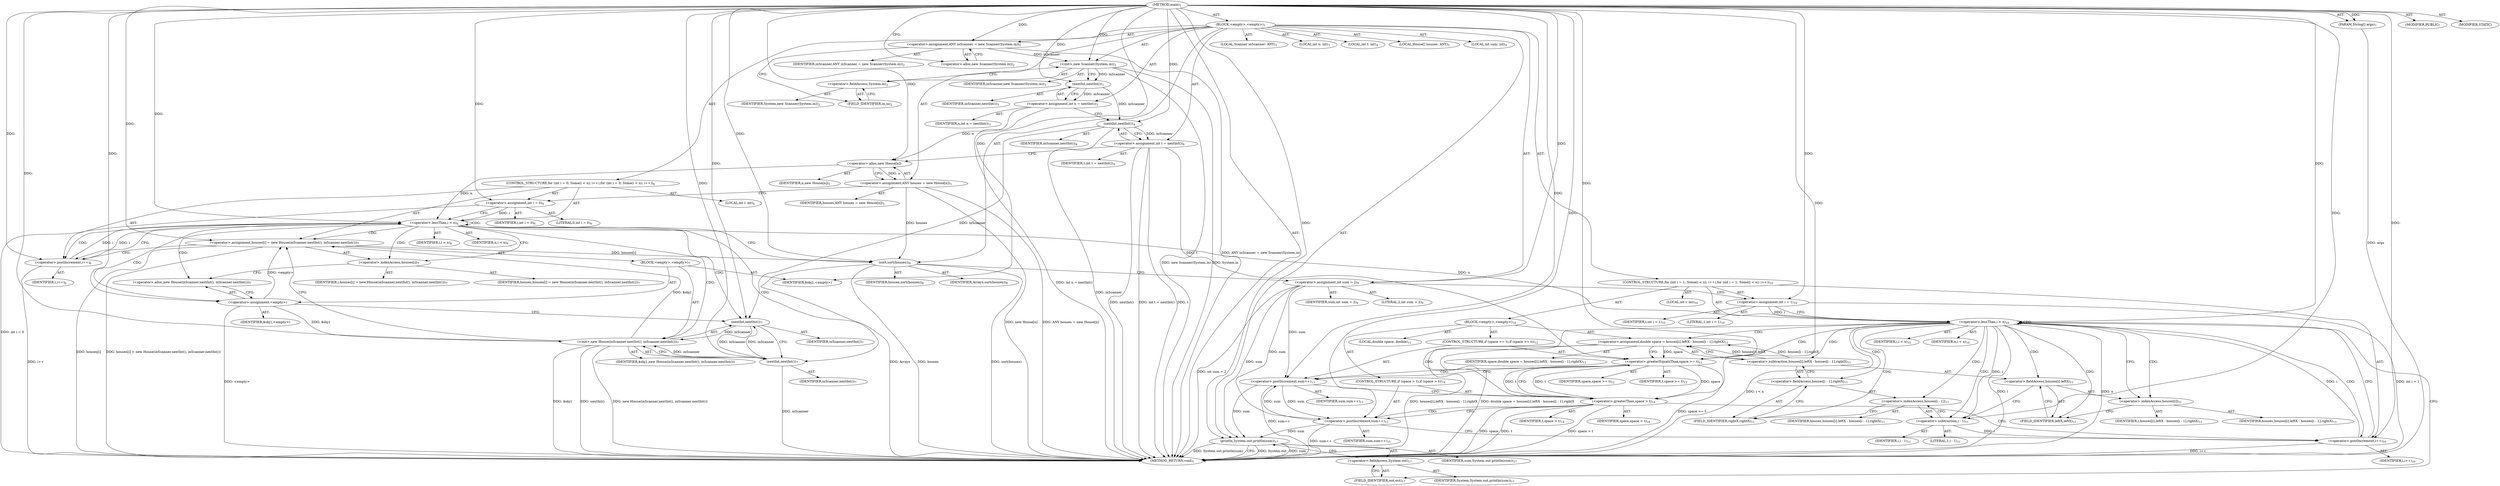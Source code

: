 digraph "main" {  
"19" [label = <(METHOD,main)<SUB>1</SUB>> ]
"20" [label = <(PARAM,String[] args)<SUB>1</SUB>> ]
"21" [label = <(BLOCK,&lt;empty&gt;,&lt;empty&gt;)<SUB>1</SUB>> ]
"4" [label = <(LOCAL,Scanner inScanner: ANY)<SUB>2</SUB>> ]
"22" [label = <(&lt;operator&gt;.assignment,ANY inScanner = new Scanner(System.in))<SUB>2</SUB>> ]
"23" [label = <(IDENTIFIER,inScanner,ANY inScanner = new Scanner(System.in))<SUB>2</SUB>> ]
"24" [label = <(&lt;operator&gt;.alloc,new Scanner(System.in))<SUB>2</SUB>> ]
"25" [label = <(&lt;init&gt;,new Scanner(System.in))<SUB>2</SUB>> ]
"3" [label = <(IDENTIFIER,inScanner,new Scanner(System.in))<SUB>2</SUB>> ]
"26" [label = <(&lt;operator&gt;.fieldAccess,System.in)<SUB>2</SUB>> ]
"27" [label = <(IDENTIFIER,System,new Scanner(System.in))<SUB>2</SUB>> ]
"28" [label = <(FIELD_IDENTIFIER,in,in)<SUB>2</SUB>> ]
"29" [label = <(LOCAL,int n: int)<SUB>3</SUB>> ]
"30" [label = <(&lt;operator&gt;.assignment,int n = nextInt())<SUB>3</SUB>> ]
"31" [label = <(IDENTIFIER,n,int n = nextInt())<SUB>3</SUB>> ]
"32" [label = <(nextInt,nextInt())<SUB>3</SUB>> ]
"33" [label = <(IDENTIFIER,inScanner,nextInt())<SUB>3</SUB>> ]
"34" [label = <(LOCAL,int t: int)<SUB>4</SUB>> ]
"35" [label = <(&lt;operator&gt;.assignment,int t = nextInt())<SUB>4</SUB>> ]
"36" [label = <(IDENTIFIER,t,int t = nextInt())<SUB>4</SUB>> ]
"37" [label = <(nextInt,nextInt())<SUB>4</SUB>> ]
"38" [label = <(IDENTIFIER,inScanner,nextInt())<SUB>4</SUB>> ]
"39" [label = <(LOCAL,House[] houses: ANY)<SUB>5</SUB>> ]
"40" [label = <(&lt;operator&gt;.assignment,ANY houses = new House[n])<SUB>5</SUB>> ]
"41" [label = <(IDENTIFIER,houses,ANY houses = new House[n])<SUB>5</SUB>> ]
"42" [label = <(&lt;operator&gt;.alloc,new House[n])> ]
"43" [label = <(IDENTIFIER,n,new House[n])<SUB>5</SUB>> ]
"44" [label = <(CONTROL_STRUCTURE,for (int i = 0; Some(i &lt; n); i++),for (int i = 0; Some(i &lt; n); i++))<SUB>6</SUB>> ]
"45" [label = <(LOCAL,int i: int)<SUB>6</SUB>> ]
"46" [label = <(&lt;operator&gt;.assignment,int i = 0)<SUB>6</SUB>> ]
"47" [label = <(IDENTIFIER,i,int i = 0)<SUB>6</SUB>> ]
"48" [label = <(LITERAL,0,int i = 0)<SUB>6</SUB>> ]
"49" [label = <(&lt;operator&gt;.lessThan,i &lt; n)<SUB>6</SUB>> ]
"50" [label = <(IDENTIFIER,i,i &lt; n)<SUB>6</SUB>> ]
"51" [label = <(IDENTIFIER,n,i &lt; n)<SUB>6</SUB>> ]
"52" [label = <(&lt;operator&gt;.postIncrement,i++)<SUB>6</SUB>> ]
"53" [label = <(IDENTIFIER,i,i++)<SUB>6</SUB>> ]
"54" [label = <(&lt;operator&gt;.assignment,houses[i] = new House(inScanner.nextInt(), inScanner.nextInt()))<SUB>7</SUB>> ]
"55" [label = <(&lt;operator&gt;.indexAccess,houses[i])<SUB>7</SUB>> ]
"56" [label = <(IDENTIFIER,houses,houses[i] = new House(inScanner.nextInt(), inScanner.nextInt()))<SUB>7</SUB>> ]
"57" [label = <(IDENTIFIER,i,houses[i] = new House(inScanner.nextInt(), inScanner.nextInt()))<SUB>7</SUB>> ]
"58" [label = <(BLOCK,&lt;empty&gt;,&lt;empty&gt;)<SUB>7</SUB>> ]
"59" [label = <(&lt;operator&gt;.assignment,&lt;empty&gt;)> ]
"60" [label = <(IDENTIFIER,$obj1,&lt;empty&gt;)> ]
"61" [label = <(&lt;operator&gt;.alloc,new House(inScanner.nextInt(), inScanner.nextInt()))<SUB>7</SUB>> ]
"62" [label = <(&lt;init&gt;,new House(inScanner.nextInt(), inScanner.nextInt()))<SUB>7</SUB>> ]
"63" [label = <(IDENTIFIER,$obj1,new House(inScanner.nextInt(), inScanner.nextInt()))> ]
"64" [label = <(nextInt,nextInt())<SUB>7</SUB>> ]
"65" [label = <(IDENTIFIER,inScanner,nextInt())<SUB>7</SUB>> ]
"66" [label = <(nextInt,nextInt())<SUB>7</SUB>> ]
"67" [label = <(IDENTIFIER,inScanner,nextInt())<SUB>7</SUB>> ]
"68" [label = <(IDENTIFIER,$obj1,&lt;empty&gt;)> ]
"69" [label = <(sort,sort(houses))<SUB>8</SUB>> ]
"70" [label = <(IDENTIFIER,Arrays,sort(houses))<SUB>8</SUB>> ]
"71" [label = <(IDENTIFIER,houses,sort(houses))<SUB>8</SUB>> ]
"72" [label = <(LOCAL,int sum: int)<SUB>9</SUB>> ]
"73" [label = <(&lt;operator&gt;.assignment,int sum = 2)<SUB>9</SUB>> ]
"74" [label = <(IDENTIFIER,sum,int sum = 2)<SUB>9</SUB>> ]
"75" [label = <(LITERAL,2,int sum = 2)<SUB>9</SUB>> ]
"76" [label = <(CONTROL_STRUCTURE,for (int i = 1; Some(i &lt; n); i++),for (int i = 1; Some(i &lt; n); i++))<SUB>10</SUB>> ]
"77" [label = <(LOCAL,int i: int)<SUB>10</SUB>> ]
"78" [label = <(&lt;operator&gt;.assignment,int i = 1)<SUB>10</SUB>> ]
"79" [label = <(IDENTIFIER,i,int i = 1)<SUB>10</SUB>> ]
"80" [label = <(LITERAL,1,int i = 1)<SUB>10</SUB>> ]
"81" [label = <(&lt;operator&gt;.lessThan,i &lt; n)<SUB>10</SUB>> ]
"82" [label = <(IDENTIFIER,i,i &lt; n)<SUB>10</SUB>> ]
"83" [label = <(IDENTIFIER,n,i &lt; n)<SUB>10</SUB>> ]
"84" [label = <(&lt;operator&gt;.postIncrement,i++)<SUB>10</SUB>> ]
"85" [label = <(IDENTIFIER,i,i++)<SUB>10</SUB>> ]
"86" [label = <(BLOCK,&lt;empty&gt;,&lt;empty&gt;)<SUB>10</SUB>> ]
"87" [label = <(LOCAL,double space: double)<SUB>11</SUB>> ]
"88" [label = <(&lt;operator&gt;.assignment,double space = houses[i].leftX - houses[i - 1].rightX)<SUB>11</SUB>> ]
"89" [label = <(IDENTIFIER,space,double space = houses[i].leftX - houses[i - 1].rightX)<SUB>11</SUB>> ]
"90" [label = <(&lt;operator&gt;.subtraction,houses[i].leftX - houses[i - 1].rightX)<SUB>11</SUB>> ]
"91" [label = <(&lt;operator&gt;.fieldAccess,houses[i].leftX)<SUB>11</SUB>> ]
"92" [label = <(&lt;operator&gt;.indexAccess,houses[i])<SUB>11</SUB>> ]
"93" [label = <(IDENTIFIER,houses,houses[i].leftX - houses[i - 1].rightX)<SUB>11</SUB>> ]
"94" [label = <(IDENTIFIER,i,houses[i].leftX - houses[i - 1].rightX)<SUB>11</SUB>> ]
"95" [label = <(FIELD_IDENTIFIER,leftX,leftX)<SUB>11</SUB>> ]
"96" [label = <(&lt;operator&gt;.fieldAccess,houses[i - 1].rightX)<SUB>11</SUB>> ]
"97" [label = <(&lt;operator&gt;.indexAccess,houses[i - 1])<SUB>11</SUB>> ]
"98" [label = <(IDENTIFIER,houses,houses[i].leftX - houses[i - 1].rightX)<SUB>11</SUB>> ]
"99" [label = <(&lt;operator&gt;.subtraction,i - 1)<SUB>11</SUB>> ]
"100" [label = <(IDENTIFIER,i,i - 1)<SUB>11</SUB>> ]
"101" [label = <(LITERAL,1,i - 1)<SUB>11</SUB>> ]
"102" [label = <(FIELD_IDENTIFIER,rightX,rightX)<SUB>11</SUB>> ]
"103" [label = <(CONTROL_STRUCTURE,if (space &gt;= t),if (space &gt;= t))<SUB>12</SUB>> ]
"104" [label = <(&lt;operator&gt;.greaterEqualsThan,space &gt;= t)<SUB>12</SUB>> ]
"105" [label = <(IDENTIFIER,space,space &gt;= t)<SUB>12</SUB>> ]
"106" [label = <(IDENTIFIER,t,space &gt;= t)<SUB>12</SUB>> ]
"107" [label = <(&lt;operator&gt;.postIncrement,sum++)<SUB>13</SUB>> ]
"108" [label = <(IDENTIFIER,sum,sum++)<SUB>13</SUB>> ]
"109" [label = <(CONTROL_STRUCTURE,if (space &gt; t),if (space &gt; t))<SUB>14</SUB>> ]
"110" [label = <(&lt;operator&gt;.greaterThan,space &gt; t)<SUB>14</SUB>> ]
"111" [label = <(IDENTIFIER,space,space &gt; t)<SUB>14</SUB>> ]
"112" [label = <(IDENTIFIER,t,space &gt; t)<SUB>14</SUB>> ]
"113" [label = <(&lt;operator&gt;.postIncrement,sum++)<SUB>15</SUB>> ]
"114" [label = <(IDENTIFIER,sum,sum++)<SUB>15</SUB>> ]
"115" [label = <(println,System.out.println(sum))<SUB>17</SUB>> ]
"116" [label = <(&lt;operator&gt;.fieldAccess,System.out)<SUB>17</SUB>> ]
"117" [label = <(IDENTIFIER,System,System.out.println(sum))<SUB>17</SUB>> ]
"118" [label = <(FIELD_IDENTIFIER,out,out)<SUB>17</SUB>> ]
"119" [label = <(IDENTIFIER,sum,System.out.println(sum))<SUB>17</SUB>> ]
"120" [label = <(MODIFIER,PUBLIC)> ]
"121" [label = <(MODIFIER,STATIC)> ]
"122" [label = <(METHOD_RETURN,void)<SUB>1</SUB>> ]
  "19" -> "20"  [ label = "AST: "] 
  "19" -> "21"  [ label = "AST: "] 
  "19" -> "120"  [ label = "AST: "] 
  "19" -> "121"  [ label = "AST: "] 
  "19" -> "122"  [ label = "AST: "] 
  "21" -> "4"  [ label = "AST: "] 
  "21" -> "22"  [ label = "AST: "] 
  "21" -> "25"  [ label = "AST: "] 
  "21" -> "29"  [ label = "AST: "] 
  "21" -> "30"  [ label = "AST: "] 
  "21" -> "34"  [ label = "AST: "] 
  "21" -> "35"  [ label = "AST: "] 
  "21" -> "39"  [ label = "AST: "] 
  "21" -> "40"  [ label = "AST: "] 
  "21" -> "44"  [ label = "AST: "] 
  "21" -> "69"  [ label = "AST: "] 
  "21" -> "72"  [ label = "AST: "] 
  "21" -> "73"  [ label = "AST: "] 
  "21" -> "76"  [ label = "AST: "] 
  "21" -> "115"  [ label = "AST: "] 
  "22" -> "23"  [ label = "AST: "] 
  "22" -> "24"  [ label = "AST: "] 
  "25" -> "3"  [ label = "AST: "] 
  "25" -> "26"  [ label = "AST: "] 
  "26" -> "27"  [ label = "AST: "] 
  "26" -> "28"  [ label = "AST: "] 
  "30" -> "31"  [ label = "AST: "] 
  "30" -> "32"  [ label = "AST: "] 
  "32" -> "33"  [ label = "AST: "] 
  "35" -> "36"  [ label = "AST: "] 
  "35" -> "37"  [ label = "AST: "] 
  "37" -> "38"  [ label = "AST: "] 
  "40" -> "41"  [ label = "AST: "] 
  "40" -> "42"  [ label = "AST: "] 
  "42" -> "43"  [ label = "AST: "] 
  "44" -> "45"  [ label = "AST: "] 
  "44" -> "46"  [ label = "AST: "] 
  "44" -> "49"  [ label = "AST: "] 
  "44" -> "52"  [ label = "AST: "] 
  "44" -> "54"  [ label = "AST: "] 
  "46" -> "47"  [ label = "AST: "] 
  "46" -> "48"  [ label = "AST: "] 
  "49" -> "50"  [ label = "AST: "] 
  "49" -> "51"  [ label = "AST: "] 
  "52" -> "53"  [ label = "AST: "] 
  "54" -> "55"  [ label = "AST: "] 
  "54" -> "58"  [ label = "AST: "] 
  "55" -> "56"  [ label = "AST: "] 
  "55" -> "57"  [ label = "AST: "] 
  "58" -> "59"  [ label = "AST: "] 
  "58" -> "62"  [ label = "AST: "] 
  "58" -> "68"  [ label = "AST: "] 
  "59" -> "60"  [ label = "AST: "] 
  "59" -> "61"  [ label = "AST: "] 
  "62" -> "63"  [ label = "AST: "] 
  "62" -> "64"  [ label = "AST: "] 
  "62" -> "66"  [ label = "AST: "] 
  "64" -> "65"  [ label = "AST: "] 
  "66" -> "67"  [ label = "AST: "] 
  "69" -> "70"  [ label = "AST: "] 
  "69" -> "71"  [ label = "AST: "] 
  "73" -> "74"  [ label = "AST: "] 
  "73" -> "75"  [ label = "AST: "] 
  "76" -> "77"  [ label = "AST: "] 
  "76" -> "78"  [ label = "AST: "] 
  "76" -> "81"  [ label = "AST: "] 
  "76" -> "84"  [ label = "AST: "] 
  "76" -> "86"  [ label = "AST: "] 
  "78" -> "79"  [ label = "AST: "] 
  "78" -> "80"  [ label = "AST: "] 
  "81" -> "82"  [ label = "AST: "] 
  "81" -> "83"  [ label = "AST: "] 
  "84" -> "85"  [ label = "AST: "] 
  "86" -> "87"  [ label = "AST: "] 
  "86" -> "88"  [ label = "AST: "] 
  "86" -> "103"  [ label = "AST: "] 
  "86" -> "109"  [ label = "AST: "] 
  "88" -> "89"  [ label = "AST: "] 
  "88" -> "90"  [ label = "AST: "] 
  "90" -> "91"  [ label = "AST: "] 
  "90" -> "96"  [ label = "AST: "] 
  "91" -> "92"  [ label = "AST: "] 
  "91" -> "95"  [ label = "AST: "] 
  "92" -> "93"  [ label = "AST: "] 
  "92" -> "94"  [ label = "AST: "] 
  "96" -> "97"  [ label = "AST: "] 
  "96" -> "102"  [ label = "AST: "] 
  "97" -> "98"  [ label = "AST: "] 
  "97" -> "99"  [ label = "AST: "] 
  "99" -> "100"  [ label = "AST: "] 
  "99" -> "101"  [ label = "AST: "] 
  "103" -> "104"  [ label = "AST: "] 
  "103" -> "107"  [ label = "AST: "] 
  "104" -> "105"  [ label = "AST: "] 
  "104" -> "106"  [ label = "AST: "] 
  "107" -> "108"  [ label = "AST: "] 
  "109" -> "110"  [ label = "AST: "] 
  "109" -> "113"  [ label = "AST: "] 
  "110" -> "111"  [ label = "AST: "] 
  "110" -> "112"  [ label = "AST: "] 
  "113" -> "114"  [ label = "AST: "] 
  "115" -> "116"  [ label = "AST: "] 
  "115" -> "119"  [ label = "AST: "] 
  "116" -> "117"  [ label = "AST: "] 
  "116" -> "118"  [ label = "AST: "] 
  "22" -> "28"  [ label = "CFG: "] 
  "25" -> "32"  [ label = "CFG: "] 
  "30" -> "37"  [ label = "CFG: "] 
  "35" -> "42"  [ label = "CFG: "] 
  "40" -> "46"  [ label = "CFG: "] 
  "69" -> "73"  [ label = "CFG: "] 
  "73" -> "78"  [ label = "CFG: "] 
  "115" -> "122"  [ label = "CFG: "] 
  "24" -> "22"  [ label = "CFG: "] 
  "26" -> "25"  [ label = "CFG: "] 
  "32" -> "30"  [ label = "CFG: "] 
  "37" -> "35"  [ label = "CFG: "] 
  "42" -> "40"  [ label = "CFG: "] 
  "46" -> "49"  [ label = "CFG: "] 
  "49" -> "55"  [ label = "CFG: "] 
  "49" -> "69"  [ label = "CFG: "] 
  "52" -> "49"  [ label = "CFG: "] 
  "54" -> "52"  [ label = "CFG: "] 
  "78" -> "81"  [ label = "CFG: "] 
  "81" -> "92"  [ label = "CFG: "] 
  "81" -> "118"  [ label = "CFG: "] 
  "84" -> "81"  [ label = "CFG: "] 
  "116" -> "115"  [ label = "CFG: "] 
  "28" -> "26"  [ label = "CFG: "] 
  "55" -> "61"  [ label = "CFG: "] 
  "88" -> "104"  [ label = "CFG: "] 
  "118" -> "116"  [ label = "CFG: "] 
  "59" -> "64"  [ label = "CFG: "] 
  "62" -> "54"  [ label = "CFG: "] 
  "90" -> "88"  [ label = "CFG: "] 
  "104" -> "107"  [ label = "CFG: "] 
  "104" -> "110"  [ label = "CFG: "] 
  "107" -> "110"  [ label = "CFG: "] 
  "110" -> "113"  [ label = "CFG: "] 
  "110" -> "84"  [ label = "CFG: "] 
  "113" -> "84"  [ label = "CFG: "] 
  "61" -> "59"  [ label = "CFG: "] 
  "64" -> "66"  [ label = "CFG: "] 
  "66" -> "62"  [ label = "CFG: "] 
  "91" -> "99"  [ label = "CFG: "] 
  "96" -> "90"  [ label = "CFG: "] 
  "92" -> "95"  [ label = "CFG: "] 
  "95" -> "91"  [ label = "CFG: "] 
  "97" -> "102"  [ label = "CFG: "] 
  "102" -> "96"  [ label = "CFG: "] 
  "99" -> "97"  [ label = "CFG: "] 
  "19" -> "24"  [ label = "CFG: "] 
  "20" -> "122"  [ label = "DDG: args"] 
  "22" -> "122"  [ label = "DDG: ANY inScanner = new Scanner(System.in)"] 
  "25" -> "122"  [ label = "DDG: System.in"] 
  "25" -> "122"  [ label = "DDG: new Scanner(System.in)"] 
  "30" -> "122"  [ label = "DDG: int n = nextInt()"] 
  "35" -> "122"  [ label = "DDG: t"] 
  "37" -> "122"  [ label = "DDG: inScanner"] 
  "35" -> "122"  [ label = "DDG: nextInt()"] 
  "35" -> "122"  [ label = "DDG: int t = nextInt()"] 
  "40" -> "122"  [ label = "DDG: new House[n]"] 
  "40" -> "122"  [ label = "DDG: ANY houses = new House[n]"] 
  "46" -> "122"  [ label = "DDG: int i = 0"] 
  "69" -> "122"  [ label = "DDG: houses"] 
  "69" -> "122"  [ label = "DDG: sort(houses)"] 
  "73" -> "122"  [ label = "DDG: int sum = 2"] 
  "78" -> "122"  [ label = "DDG: int i = 1"] 
  "81" -> "122"  [ label = "DDG: i"] 
  "81" -> "122"  [ label = "DDG: n"] 
  "81" -> "122"  [ label = "DDG: i &lt; n"] 
  "115" -> "122"  [ label = "DDG: System.out"] 
  "115" -> "122"  [ label = "DDG: sum"] 
  "115" -> "122"  [ label = "DDG: System.out.println(sum)"] 
  "88" -> "122"  [ label = "DDG: houses[i].leftX - houses[i - 1].rightX"] 
  "88" -> "122"  [ label = "DDG: double space = houses[i].leftX - houses[i - 1].rightX"] 
  "104" -> "122"  [ label = "DDG: space &gt;= t"] 
  "107" -> "122"  [ label = "DDG: sum++"] 
  "110" -> "122"  [ label = "DDG: space"] 
  "110" -> "122"  [ label = "DDG: t"] 
  "110" -> "122"  [ label = "DDG: space &gt; t"] 
  "113" -> "122"  [ label = "DDG: sum++"] 
  "84" -> "122"  [ label = "DDG: i++"] 
  "54" -> "122"  [ label = "DDG: houses[i]"] 
  "59" -> "122"  [ label = "DDG: &lt;empty&gt;"] 
  "62" -> "122"  [ label = "DDG: $obj1"] 
  "62" -> "122"  [ label = "DDG: nextInt()"] 
  "66" -> "122"  [ label = "DDG: inScanner"] 
  "62" -> "122"  [ label = "DDG: new House(inScanner.nextInt(), inScanner.nextInt())"] 
  "54" -> "122"  [ label = "DDG: houses[i] = new House(inScanner.nextInt(), inScanner.nextInt())"] 
  "52" -> "122"  [ label = "DDG: i++"] 
  "69" -> "122"  [ label = "DDG: Arrays"] 
  "19" -> "20"  [ label = "DDG: "] 
  "19" -> "22"  [ label = "DDG: "] 
  "32" -> "30"  [ label = "DDG: inScanner"] 
  "37" -> "35"  [ label = "DDG: inScanner"] 
  "42" -> "40"  [ label = "DDG: n"] 
  "19" -> "73"  [ label = "DDG: "] 
  "22" -> "25"  [ label = "DDG: inScanner"] 
  "19" -> "25"  [ label = "DDG: "] 
  "19" -> "46"  [ label = "DDG: "] 
  "59" -> "54"  [ label = "DDG: &lt;empty&gt;"] 
  "62" -> "54"  [ label = "DDG: $obj1"] 
  "19" -> "54"  [ label = "DDG: "] 
  "19" -> "69"  [ label = "DDG: "] 
  "40" -> "69"  [ label = "DDG: houses"] 
  "54" -> "69"  [ label = "DDG: houses[i]"] 
  "19" -> "78"  [ label = "DDG: "] 
  "73" -> "115"  [ label = "DDG: sum"] 
  "107" -> "115"  [ label = "DDG: sum"] 
  "113" -> "115"  [ label = "DDG: sum"] 
  "19" -> "115"  [ label = "DDG: "] 
  "25" -> "32"  [ label = "DDG: inScanner"] 
  "19" -> "32"  [ label = "DDG: "] 
  "32" -> "37"  [ label = "DDG: inScanner"] 
  "19" -> "37"  [ label = "DDG: "] 
  "30" -> "42"  [ label = "DDG: n"] 
  "19" -> "42"  [ label = "DDG: "] 
  "46" -> "49"  [ label = "DDG: i"] 
  "52" -> "49"  [ label = "DDG: i"] 
  "19" -> "49"  [ label = "DDG: "] 
  "42" -> "49"  [ label = "DDG: n"] 
  "49" -> "52"  [ label = "DDG: i"] 
  "19" -> "52"  [ label = "DDG: "] 
  "78" -> "81"  [ label = "DDG: i"] 
  "84" -> "81"  [ label = "DDG: i"] 
  "19" -> "81"  [ label = "DDG: "] 
  "49" -> "81"  [ label = "DDG: n"] 
  "99" -> "84"  [ label = "DDG: i"] 
  "19" -> "84"  [ label = "DDG: "] 
  "90" -> "88"  [ label = "DDG: houses[i].leftX"] 
  "90" -> "88"  [ label = "DDG: houses[i - 1].rightX"] 
  "19" -> "59"  [ label = "DDG: "] 
  "19" -> "68"  [ label = "DDG: "] 
  "59" -> "62"  [ label = "DDG: $obj1"] 
  "19" -> "62"  [ label = "DDG: "] 
  "64" -> "62"  [ label = "DDG: inScanner"] 
  "66" -> "62"  [ label = "DDG: inScanner"] 
  "88" -> "104"  [ label = "DDG: space"] 
  "19" -> "104"  [ label = "DDG: "] 
  "35" -> "104"  [ label = "DDG: t"] 
  "110" -> "104"  [ label = "DDG: t"] 
  "73" -> "107"  [ label = "DDG: sum"] 
  "113" -> "107"  [ label = "DDG: sum"] 
  "19" -> "107"  [ label = "DDG: "] 
  "104" -> "110"  [ label = "DDG: space"] 
  "19" -> "110"  [ label = "DDG: "] 
  "104" -> "110"  [ label = "DDG: t"] 
  "73" -> "113"  [ label = "DDG: sum"] 
  "107" -> "113"  [ label = "DDG: sum"] 
  "19" -> "113"  [ label = "DDG: "] 
  "37" -> "64"  [ label = "DDG: inScanner"] 
  "66" -> "64"  [ label = "DDG: inScanner"] 
  "19" -> "64"  [ label = "DDG: "] 
  "64" -> "66"  [ label = "DDG: inScanner"] 
  "19" -> "66"  [ label = "DDG: "] 
  "81" -> "99"  [ label = "DDG: i"] 
  "19" -> "99"  [ label = "DDG: "] 
  "49" -> "49"  [ label = "CDG: "] 
  "49" -> "64"  [ label = "CDG: "] 
  "49" -> "66"  [ label = "CDG: "] 
  "49" -> "52"  [ label = "CDG: "] 
  "49" -> "59"  [ label = "CDG: "] 
  "49" -> "54"  [ label = "CDG: "] 
  "49" -> "61"  [ label = "CDG: "] 
  "49" -> "55"  [ label = "CDG: "] 
  "49" -> "62"  [ label = "CDG: "] 
  "81" -> "96"  [ label = "CDG: "] 
  "81" -> "99"  [ label = "CDG: "] 
  "81" -> "81"  [ label = "CDG: "] 
  "81" -> "84"  [ label = "CDG: "] 
  "81" -> "102"  [ label = "CDG: "] 
  "81" -> "104"  [ label = "CDG: "] 
  "81" -> "95"  [ label = "CDG: "] 
  "81" -> "92"  [ label = "CDG: "] 
  "81" -> "97"  [ label = "CDG: "] 
  "81" -> "91"  [ label = "CDG: "] 
  "81" -> "90"  [ label = "CDG: "] 
  "81" -> "88"  [ label = "CDG: "] 
  "81" -> "110"  [ label = "CDG: "] 
  "104" -> "107"  [ label = "CDG: "] 
  "110" -> "113"  [ label = "CDG: "] 
}
